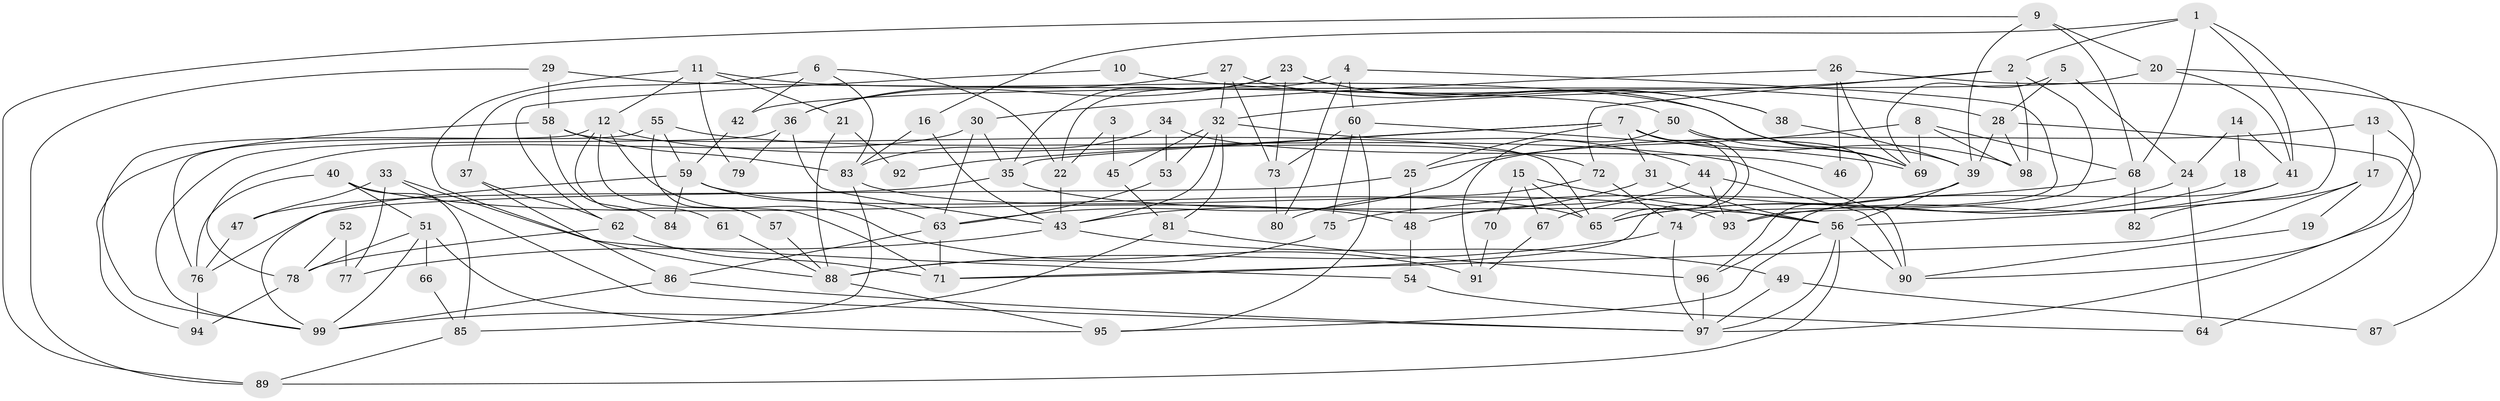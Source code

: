 // coarse degree distribution, {16: 0.02040816326530612, 6: 0.061224489795918366, 3: 0.22448979591836735, 4: 0.1836734693877551, 5: 0.061224489795918366, 9: 0.04081632653061224, 8: 0.061224489795918366, 7: 0.10204081632653061, 2: 0.10204081632653061, 10: 0.061224489795918366, 12: 0.02040816326530612, 11: 0.04081632653061224, 1: 0.02040816326530612}
// Generated by graph-tools (version 1.1) at 2025/18/03/04/25 18:18:31]
// undirected, 99 vertices, 198 edges
graph export_dot {
graph [start="1"]
  node [color=gray90,style=filled];
  1;
  2;
  3;
  4;
  5;
  6;
  7;
  8;
  9;
  10;
  11;
  12;
  13;
  14;
  15;
  16;
  17;
  18;
  19;
  20;
  21;
  22;
  23;
  24;
  25;
  26;
  27;
  28;
  29;
  30;
  31;
  32;
  33;
  34;
  35;
  36;
  37;
  38;
  39;
  40;
  41;
  42;
  43;
  44;
  45;
  46;
  47;
  48;
  49;
  50;
  51;
  52;
  53;
  54;
  55;
  56;
  57;
  58;
  59;
  60;
  61;
  62;
  63;
  64;
  65;
  66;
  67;
  68;
  69;
  70;
  71;
  72;
  73;
  74;
  75;
  76;
  77;
  78;
  79;
  80;
  81;
  82;
  83;
  84;
  85;
  86;
  87;
  88;
  89;
  90;
  91;
  92;
  93;
  94;
  95;
  96;
  97;
  98;
  99;
  1 -- 56;
  1 -- 41;
  1 -- 2;
  1 -- 16;
  1 -- 68;
  2 -- 72;
  2 -- 32;
  2 -- 93;
  2 -- 98;
  3 -- 22;
  3 -- 45;
  4 -- 60;
  4 -- 80;
  4 -- 22;
  4 -- 74;
  5 -- 69;
  5 -- 28;
  5 -- 24;
  6 -- 83;
  6 -- 37;
  6 -- 22;
  6 -- 42;
  7 -- 31;
  7 -- 25;
  7 -- 35;
  7 -- 65;
  7 -- 71;
  7 -- 92;
  7 -- 98;
  8 -- 69;
  8 -- 98;
  8 -- 25;
  8 -- 68;
  9 -- 68;
  9 -- 39;
  9 -- 20;
  9 -- 89;
  10 -- 62;
  10 -- 28;
  11 -- 39;
  11 -- 88;
  11 -- 12;
  11 -- 21;
  11 -- 79;
  12 -- 76;
  12 -- 61;
  12 -- 71;
  12 -- 72;
  12 -- 91;
  13 -- 97;
  13 -- 63;
  13 -- 17;
  14 -- 41;
  14 -- 24;
  14 -- 18;
  15 -- 56;
  15 -- 67;
  15 -- 65;
  15 -- 70;
  16 -- 43;
  16 -- 83;
  17 -- 71;
  17 -- 19;
  17 -- 82;
  18 -- 65;
  19 -- 90;
  20 -- 42;
  20 -- 41;
  20 -- 90;
  21 -- 88;
  21 -- 92;
  22 -- 43;
  23 -- 69;
  23 -- 35;
  23 -- 36;
  23 -- 38;
  23 -- 73;
  24 -- 65;
  24 -- 64;
  25 -- 48;
  25 -- 76;
  26 -- 30;
  26 -- 69;
  26 -- 46;
  26 -- 87;
  27 -- 36;
  27 -- 32;
  27 -- 38;
  27 -- 73;
  28 -- 64;
  28 -- 98;
  28 -- 39;
  29 -- 58;
  29 -- 89;
  29 -- 50;
  30 -- 63;
  30 -- 35;
  30 -- 78;
  31 -- 43;
  31 -- 56;
  32 -- 43;
  32 -- 44;
  32 -- 45;
  32 -- 53;
  32 -- 81;
  33 -- 47;
  33 -- 97;
  33 -- 54;
  33 -- 77;
  34 -- 53;
  34 -- 83;
  34 -- 46;
  35 -- 56;
  35 -- 47;
  36 -- 99;
  36 -- 43;
  36 -- 79;
  37 -- 62;
  37 -- 86;
  38 -- 39;
  39 -- 56;
  39 -- 67;
  40 -- 51;
  40 -- 85;
  40 -- 48;
  40 -- 76;
  41 -- 93;
  41 -- 96;
  42 -- 59;
  43 -- 49;
  43 -- 77;
  44 -- 93;
  44 -- 48;
  44 -- 90;
  45 -- 81;
  47 -- 76;
  48 -- 54;
  49 -- 97;
  49 -- 87;
  50 -- 96;
  50 -- 69;
  50 -- 91;
  51 -- 95;
  51 -- 99;
  51 -- 66;
  51 -- 78;
  52 -- 77;
  52 -- 78;
  53 -- 63;
  54 -- 64;
  55 -- 90;
  55 -- 59;
  55 -- 57;
  55 -- 99;
  56 -- 90;
  56 -- 89;
  56 -- 95;
  56 -- 97;
  57 -- 88;
  58 -- 94;
  58 -- 65;
  58 -- 83;
  58 -- 84;
  59 -- 65;
  59 -- 99;
  59 -- 63;
  59 -- 84;
  60 -- 73;
  60 -- 75;
  60 -- 69;
  60 -- 95;
  61 -- 88;
  62 -- 78;
  62 -- 71;
  63 -- 71;
  63 -- 86;
  66 -- 85;
  67 -- 91;
  68 -- 75;
  68 -- 82;
  70 -- 91;
  72 -- 74;
  72 -- 80;
  73 -- 80;
  74 -- 97;
  74 -- 88;
  75 -- 88;
  76 -- 94;
  78 -- 94;
  81 -- 99;
  81 -- 96;
  83 -- 85;
  83 -- 93;
  85 -- 89;
  86 -- 97;
  86 -- 99;
  88 -- 95;
  96 -- 97;
}
